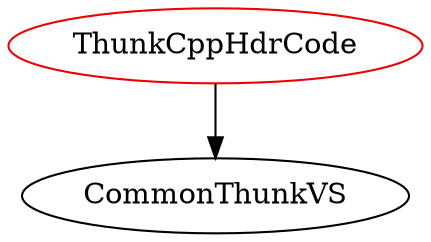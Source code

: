 digraph thunkcpphdrcode{
ThunkCppHdrCode	[shape=oval, color=red2, label="ThunkCppHdrCode"];
ThunkCppHdrCode -> CommonThunkVS;
}
